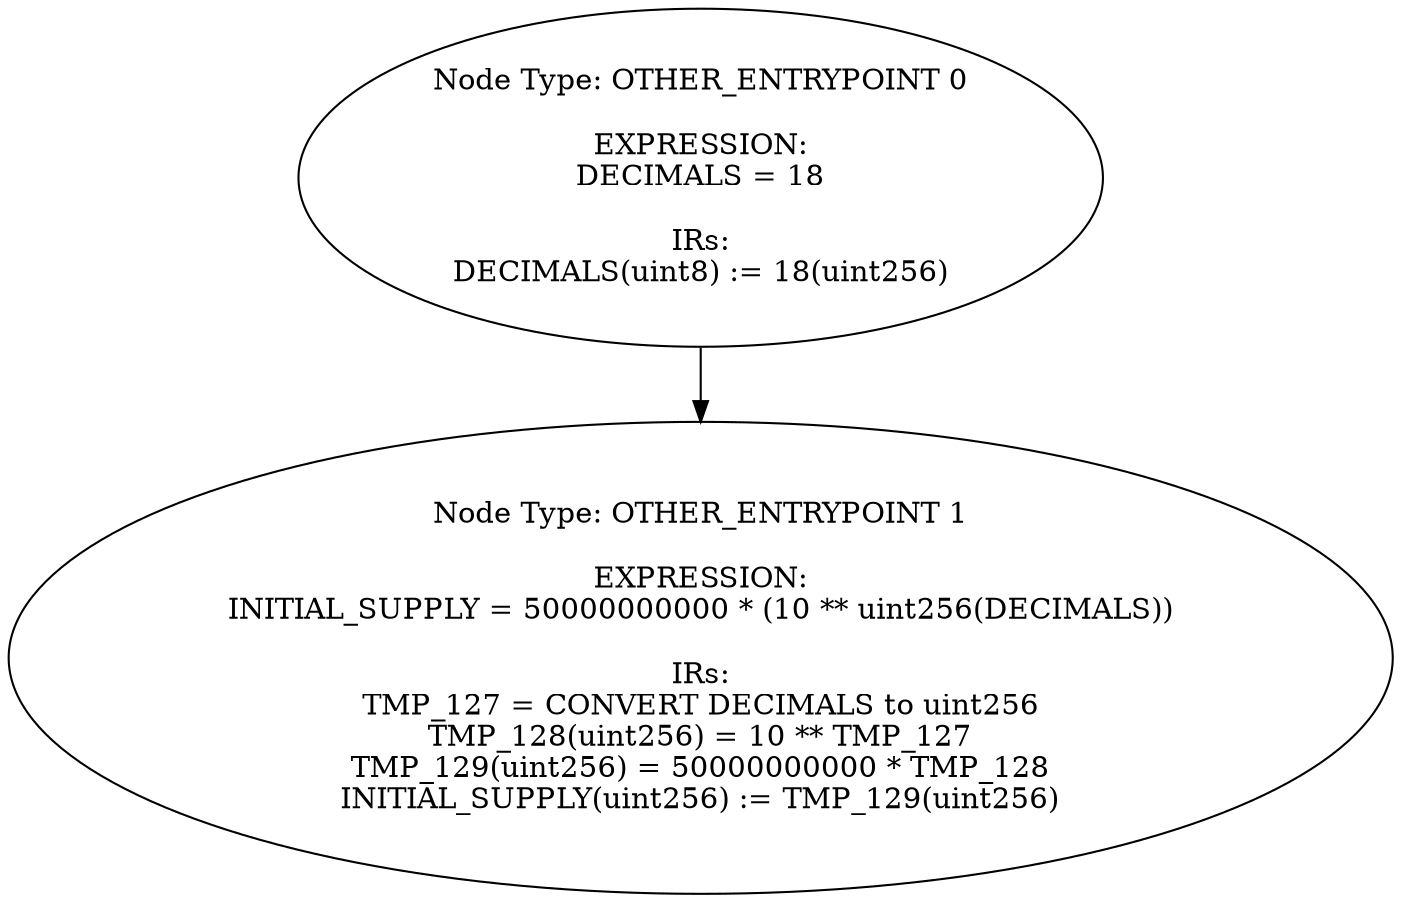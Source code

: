 digraph{
0[label="Node Type: OTHER_ENTRYPOINT 0

EXPRESSION:
DECIMALS = 18

IRs:
DECIMALS(uint8) := 18(uint256)"];
0->1;
1[label="Node Type: OTHER_ENTRYPOINT 1

EXPRESSION:
INITIAL_SUPPLY = 50000000000 * (10 ** uint256(DECIMALS))

IRs:
TMP_127 = CONVERT DECIMALS to uint256
TMP_128(uint256) = 10 ** TMP_127
TMP_129(uint256) = 50000000000 * TMP_128
INITIAL_SUPPLY(uint256) := TMP_129(uint256)"];
}
